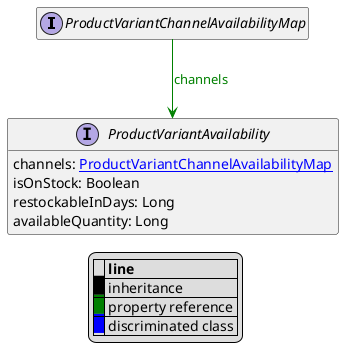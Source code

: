@startuml

hide empty fields
hide empty methods
legend
|= |= line |
|<back:black>   </back>| inheritance |
|<back:green>   </back>| property reference |
|<back:blue>   </back>| discriminated class |
endlegend
interface ProductVariantChannelAvailabilityMap [[ProductVariantChannelAvailabilityMap.svg]]  {
}



interface ProductVariantAvailability [[ProductVariantAvailability.svg]]  {
    channels: [[ProductVariantChannelAvailabilityMap.svg ProductVariantChannelAvailabilityMap]]
    isOnStock: Boolean
    restockableInDays: Long
    availableQuantity: Long
}

ProductVariantChannelAvailabilityMap --> ProductVariantAvailability #green;text:green : "channels"
@enduml
